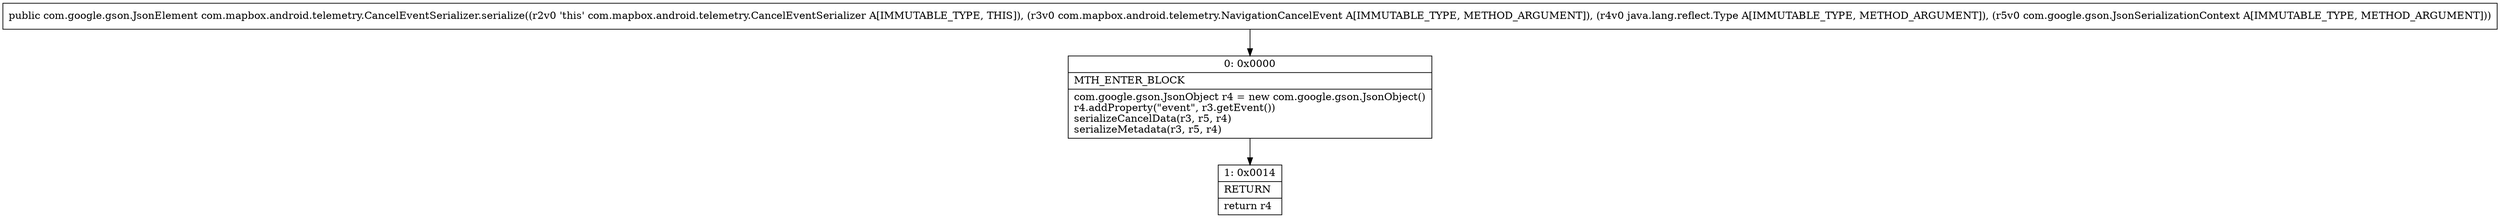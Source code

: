 digraph "CFG forcom.mapbox.android.telemetry.CancelEventSerializer.serialize(Lcom\/mapbox\/android\/telemetry\/NavigationCancelEvent;Ljava\/lang\/reflect\/Type;Lcom\/google\/gson\/JsonSerializationContext;)Lcom\/google\/gson\/JsonElement;" {
Node_0 [shape=record,label="{0\:\ 0x0000|MTH_ENTER_BLOCK\l|com.google.gson.JsonObject r4 = new com.google.gson.JsonObject()\lr4.addProperty(\"event\", r3.getEvent())\lserializeCancelData(r3, r5, r4)\lserializeMetadata(r3, r5, r4)\l}"];
Node_1 [shape=record,label="{1\:\ 0x0014|RETURN\l|return r4\l}"];
MethodNode[shape=record,label="{public com.google.gson.JsonElement com.mapbox.android.telemetry.CancelEventSerializer.serialize((r2v0 'this' com.mapbox.android.telemetry.CancelEventSerializer A[IMMUTABLE_TYPE, THIS]), (r3v0 com.mapbox.android.telemetry.NavigationCancelEvent A[IMMUTABLE_TYPE, METHOD_ARGUMENT]), (r4v0 java.lang.reflect.Type A[IMMUTABLE_TYPE, METHOD_ARGUMENT]), (r5v0 com.google.gson.JsonSerializationContext A[IMMUTABLE_TYPE, METHOD_ARGUMENT])) }"];
MethodNode -> Node_0;
Node_0 -> Node_1;
}

